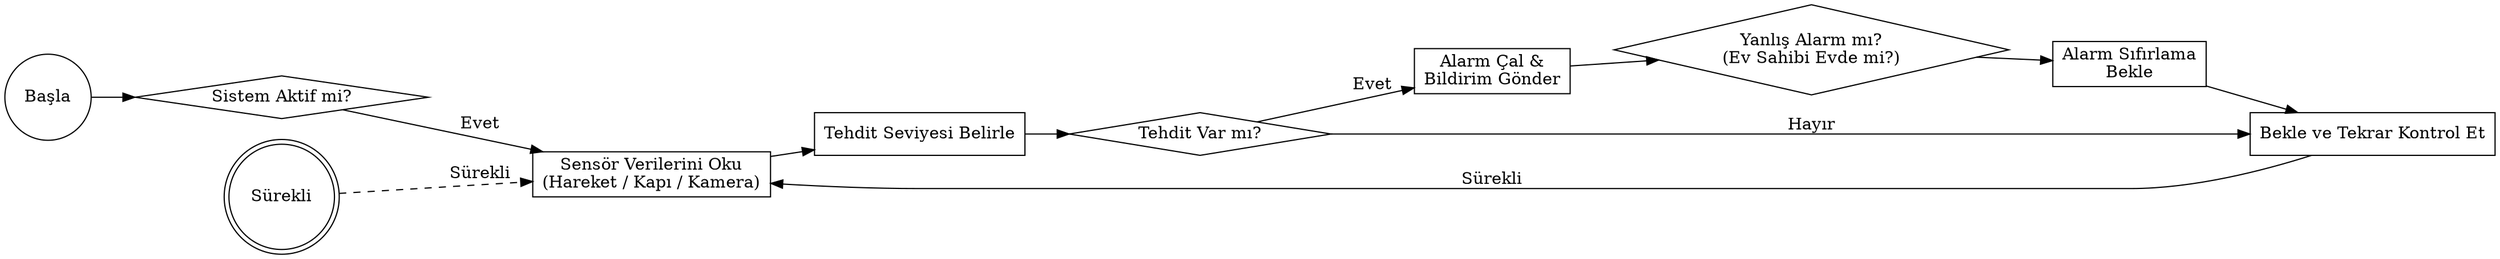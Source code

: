digraph SmartHomeSecurity {
    rankdir=LR;
    
    Start [shape=circle, label="Başla"];
    CheckSystem [shape=diamond, label="Sistem Aktif mi?"];
    SensorLoop [shape=box, label="Sensör Verilerini Oku\n(Hareket / Kapı / Kamera)"];
    ThreatLevel [shape=box, label="Tehdit Seviyesi Belirle"];
    ThreatCheck [shape=diamond, label="Tehdit Var mı?"];
    AlarmTrigger [shape=box, label="Alarm Çal &\nBildirim Gönder"];
    FalseAlarmCheck [shape=diamond, label="Yanlış Alarm mı?\n(Ev Sahibi Evde mi?)"];
    WaitReset [shape=box, label="Alarm Sıfırlama\nBekle"];
    LoopBack [shape=box, label="Bekle ve Tekrar Kontrol Et"];
    End [shape=doublecircle, label="Sürekli"];

    Start -> CheckSystem;
    CheckSystem -> SensorLoop [label="Evet"];
    SensorLoop -> ThreatLevel;
    ThreatLevel -> ThreatCheck;
    ThreatCheck -> AlarmTrigger [label="Evet"];
    AlarmTrigger -> FalseAlarmCheck;
    FalseAlarmCheck -> WaitReset;
    WaitReset -> LoopBack;
    ThreatCheck -> LoopBack [label="Hayır"];
    LoopBack -> SensorLoop [label="Sürekli"];

    // Sonsuz döngüyü göstermek için geri ok
    End -> SensorLoop [style=dashed, label="Sürekli"];
}
